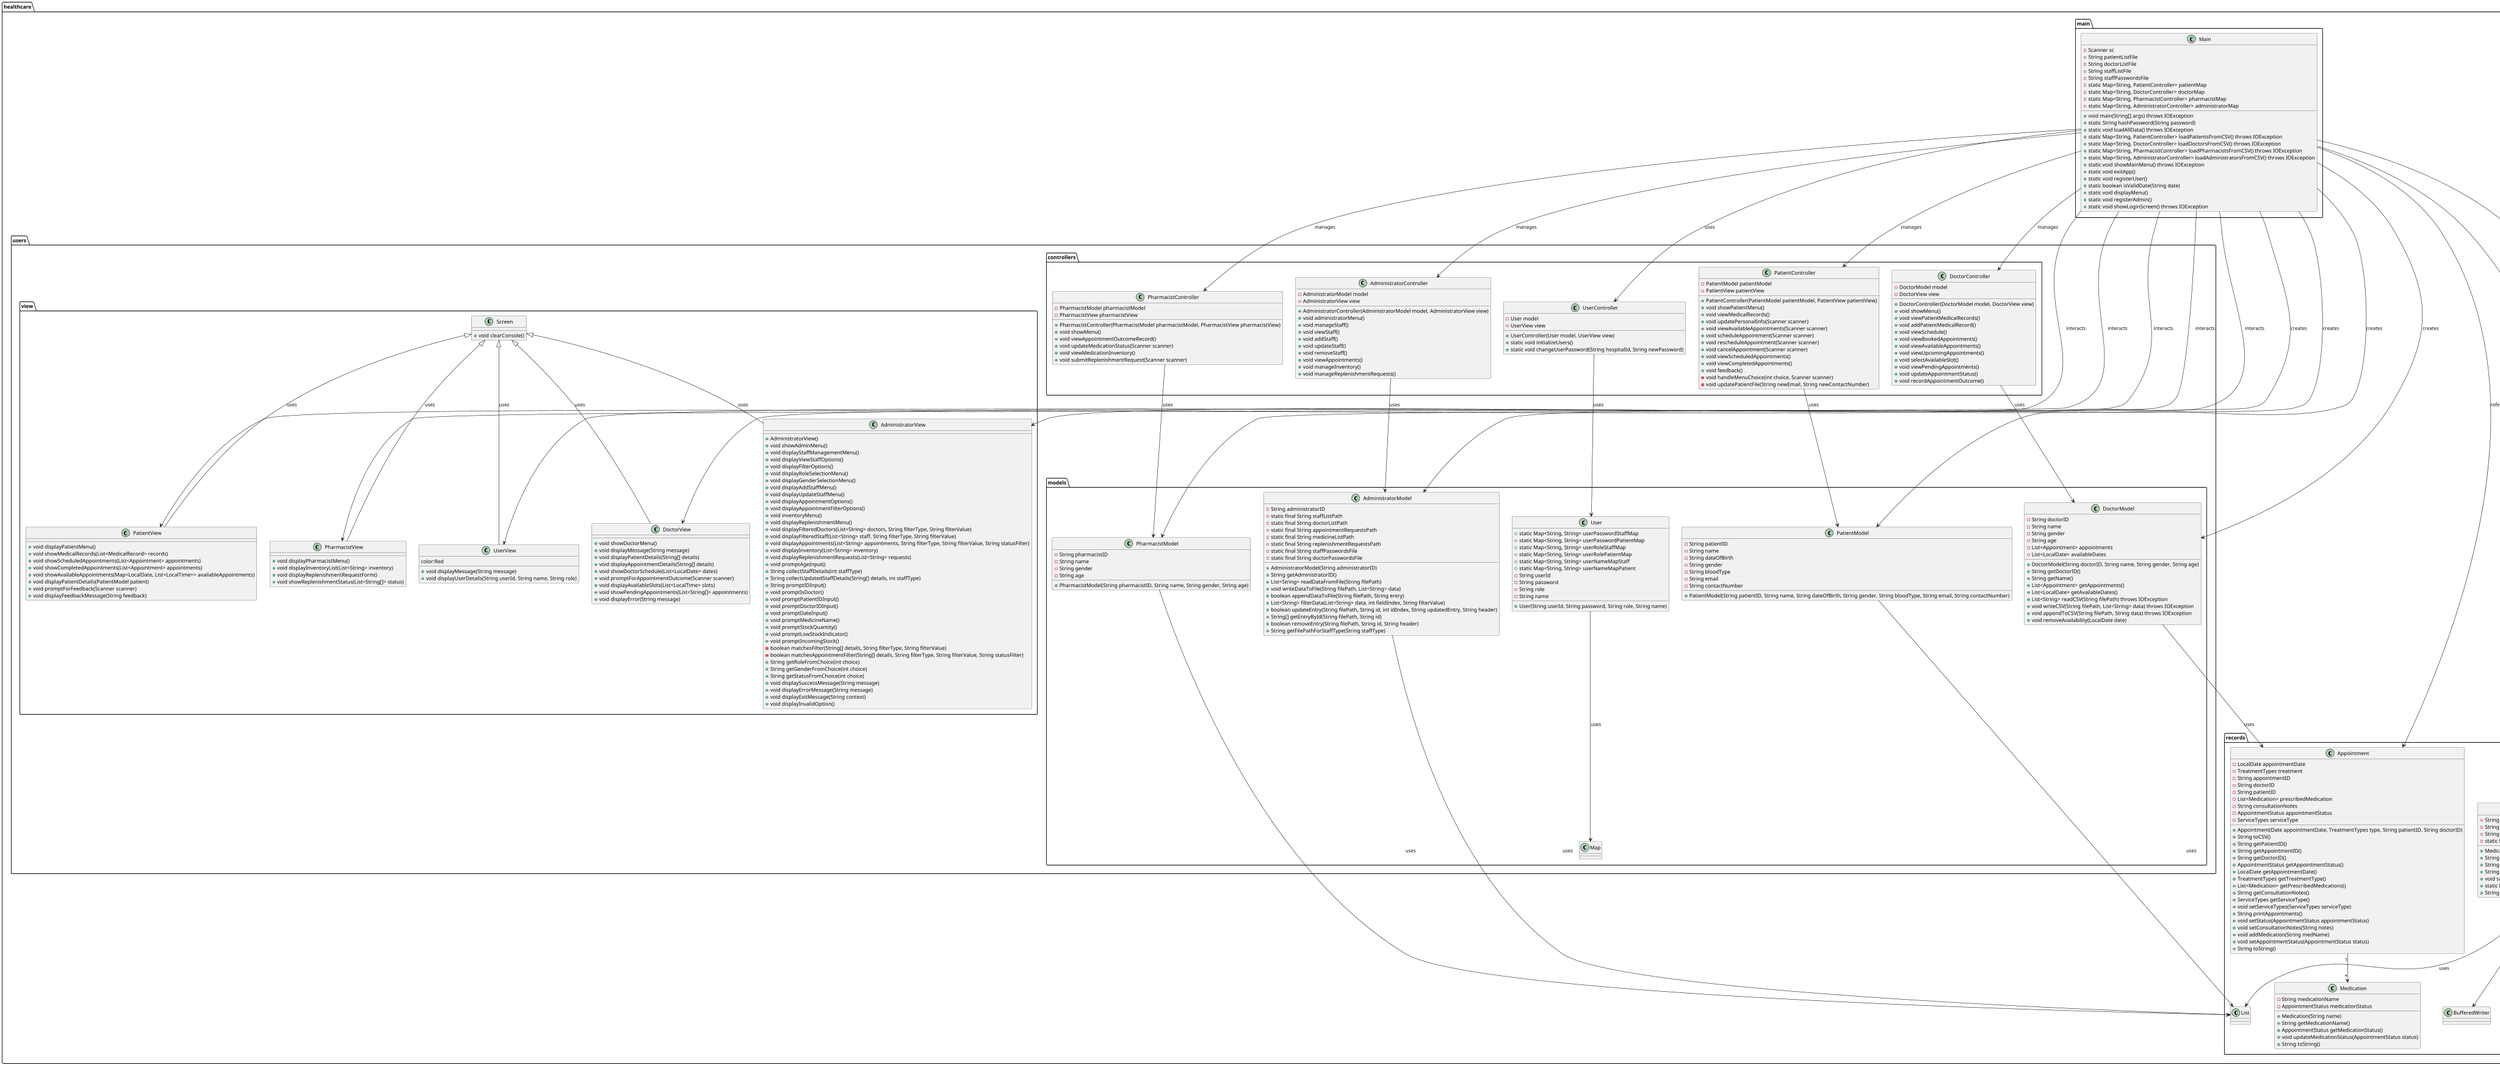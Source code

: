 @startuml
scale 0.6
' Main package
package healthcare.main {
    package healthcare.main {
    class Main {
        + void main(String[] args) throws IOException
        - Scanner sc
        - String patientListFile
        - String doctorListFile
        - String staffListFile
        - String staffPasswordsFile
        - static Map<String, PatientController> patientMap
        - static Map<String, DoctorController> doctorMap
        - static Map<String, PharmacistController> pharmacistMap
        - static Map<String, AdministratorController> administratorMap
        + static String hashPassword(String password)
        + static void loadAllData() throws IOException
        + static Map<String, PatientController> loadPatientsFromCSV() throws IOException
        + static Map<String, DoctorController> loadDoctorsFromCSV() throws IOException
        + static Map<String, PharmacistController> loadPharmacistsFromCSV() throws IOException
        + static Map<String, AdministratorController> loadAdministratorsFromCSV() throws IOException
        + static void showMainMenu() throws IOException
        + static void exitApp()
        + static void registerUser()
        + static boolean isValidDate(String date)
        + static void displayMenu()
        + static void registerAdmin()
        + static void showLoginScreen() throws IOException
    }
}

Main --> healthcare.users.controllers.UserController : uses
Main --> healthcare.users.controllers.PatientController : manages
Main --> healthcare.users.controllers.DoctorController : manages
Main --> healthcare.users.controllers.PharmacistController : manages
Main --> healthcare.users.controllers.AdministratorController : manages

Main --> healthcare.users.models.PatientModel : creates
Main --> healthcare.users.models.DoctorModel : creates
Main --> healthcare.users.models.PharmacistModel : creates
Main --> healthcare.users.models.AdministratorModel : creates

Main --> healthcare.users.view.UserView : interacts
Main --> healthcare.users.view.PatientView : interacts
Main --> healthcare.users.view.DoctorView : interacts
Main --> healthcare.users.view.PharmacistView : interacts
Main --> healthcare.users.view.AdministratorView : interacts

Main --> healthcare.records.Appointment : references
Main --> healthcare.records.MedicalRecord : references
Main --> healthcare.records.Feedback : references
}

' Records package
package healthcare.records {
    class Appointment {
        - LocalDate appointmentDate
        - TreatmentTypes treatment
        - String appointmentID
        - String doctorID
        - String patientID
        - List<Medication> prescribedMedication
        - String consultationNotes
        - AppointmentStatus appointmentStatus
        - ServiceTypes serviceType
        + Appointment(Date appointmentDate, TreatmentTypes type, String patientID, String doctorID)
        + String toCSV()
        + String getPatientID()
        + String getAppointmentID()
        + String getDoctorID()
        + AppointmentStatus getAppointmentStatus()
        + LocalDate getAppointmentDate()
        + TreatmentTypes getTreatmentType()
        + List<Medication> getPrescribedMedications()
        + String getConsultationNotes()
        + ServiceTypes getServiceType()
        + void setServiceTypes(ServiceTypes serviceType)
        + String printAppointments()
        + void setStatus(AppointmentStatus appointmentStatus)
        + void setConsultationNotes(String notes)
        + void addMedication(String medName)
        + void setAppointmentStatus(AppointmentStatus status)
        + String toString()
    }

    class Medication {
        - String medicationName
        - AppointmentStatus medicationStatus
        + Medication(String name)
        + String getMedicationName()
        + AppointmentStatus getMedicationStatus()
        + void updateMedicationStatus(AppointmentStatus status)
        + String toString()
    }

    enum AppointmentStatus {
        PENDING
        APPROVED
        REJECTED
        COMPLETED
    }

    enum TreatmentTypes {
        DENTAL
        MEDICAL
        SURGICAL
        CONSULTATION
    }

    enum ServiceTypes {
        CONSULTATION
        XRAY
        BLOOD_TEST
        SURGERY
        OTHERS
    }

    class MedicalRecord {
        - String diagnosis
        - String treatment
        - String appointmentOutcome
        - static final String RECORD_FILE
        + MedicalRecord(String diagnosis, String treatment, String appointmentOutcome)
        + String getDiagnosis()
        + String getTreatment()
        + String getAppointmentOutcome()
        + void saveRecordToCSV(int patientID)
        + static List<MedicalRecord> loadRecordsByPatientID(int patientID)
        + String toString()
    }

    class Feedback {
        - String patientName
        - String feedbackMessage
        - int rating
        + Feedback(String patientName, String feedbackMessage, int rating)
        + void writeFeedbackToCSV()
        + static void collectFeedback(Scanner scanner)
    }
    
    Appointment "1" --> "*" Medication
    MedicalRecord --> BufferedWriter : uses
    MedicalRecord --> FileWriter : uses
    MedicalRecord --> BufferedReader : uses
    MedicalRecord --> FileReader : uses
    MedicalRecord --> List : uses
    MedicalRecord --> ArrayList : uses
    Feedback --> Scanner : uses
    Feedback --> PrintWriter : uses
    Feedback --> FileWriter : uses
}

' Models package
package healthcare.users.models {
    class AdministratorModel {
        - String administratorID
        - static final String staffListPath
        - static final String doctorListPath
        - static final String appointmentRequestsPath
        - static final String medicineListPath
        - static final String replenishmentRequestsPath
        - static final String staffPasswordsFile
        - static final String doctorPasswordsFile
        + AdministratorModel(String administratorID)
        + String getAdministratorID()
        + List<String> readDataFromFile(String filePath)
        + void writeDataToFile(String filePath, List<String> data)
        + boolean appendDataToFile(String filePath, String entry)
        + List<String> filterData(List<String> data, int fieldIndex, String filterValue)
        + boolean updateEntry(String filePath, String id, int idIndex, String updatedEntry, String header)
        + String[] getEntryById(String filePath, String id)
        + boolean removeEntry(String filePath, String id, String header)
        + String getFilePathForStaffType(String staffType)
    }

    class DoctorModel {
        - String doctorID
        - String name
        - String gender
        - String age
        - List<Appointment> appointments
        - List<LocalDate> availableDates
        + DoctorModel(String doctorID, String name, String gender, String age)
        + String getDoctorID()
        + String getName()
        + List<Appointment> getAppointments()
        + List<LocalDate> getAvailableDates()
        + List<String> readCSV(String filePath) throws IOException
        + void writeCSV(String filePath, List<String> data) throws IOException
        + void appendToCSV(String filePath, String data) throws IOException
        + void removeAvailability(LocalDate date)
    }

    class PatientModel {
        - String patientID
        - String name
        - String dateOfBirth
        - String gender
        - String bloodType
        - String email
        - String contactNumber
        + PatientModel(String patientID, String name, String dateOfBirth, String gender, String bloodType, String email, String contactNumber)
    }

    class PharmacistModel {
        - String pharmacistID
        - String name
        - String gender
        - String age
        + PharmacistModel(String pharmacistID, String name, String gender, String age)
    }

    class User {
        + static Map<String, String> userPasswordStaffMap
        + static Map<String, String> userPasswordPatientMap
        + static Map<String, String> userRoleStaffMap
        + static Map<String, String> userRolePatientMap
        + static Map<String, String> userNameMapStaff
        + static Map<String, String> userNameMapPatient
        - String userId
        - String password
        - String role
        - String name
        + User(String userId, String password, String role, String name)
    }

    AdministratorModel --> List : uses
    DoctorModel --> Appointment : uses
    PatientModel --> List : uses
    PharmacistModel --> List : uses
    User --> Map : uses
}

' Controllers package
package healthcare.users.controllers {
    class AdministratorController {
        - AdministratorModel model
        - AdministratorView view
        + AdministratorController(AdministratorModel model, AdministratorView view)
        + void administratorMenu()
        + void manageStaff()
        + void viewStaff()
        + void addStaff()
        + void updateStaff()
        + void removeStaff()
        + void viewAppointments()
        + void manageInventory()
        + void manageReplenishmentRequests()
    }

    class DoctorController {
        - DoctorModel model
        - DoctorView view
        + DoctorController(DoctorModel model, DoctorView view)
        + void showMenu()
        + void viewPatientMedicalRecords()
        + void addPatientMedicalRecord()
        + void viewSchedule()
        + void viewBookedAppointments()
        + void viewAvailableAppointments()
        + void viewUpcomingAppointments()
        + void selectAvailableSlot()
        + void viewPendingAppointments()
        + void updateAppointmentStatus()
        + void recordAppointmentOutcome()
    }

    class PatientController {
        - PatientModel patientModel
        - PatientView patientView
        + PatientController(PatientModel patientModel, PatientView patientView)
        + void showPatientMenu()
        + void viewMedicalRecords()
        + void updatePersonalInfo(Scanner scanner)
        + void viewAvailableAppointments(Scanner scanner)
        + void scheduleAppointment(Scanner scanner)
        + void rescheduleAppointment(Scanner scanner)
        + void cancelAppointment(Scanner scanner)
        + void viewScheduledAppointments()
        + void viewCompletedAppointments()
        + void feedback()
        - void handleMenuChoice(int choice, Scanner scanner)
        - void updatePatientFile(String newEmail, String newContactNumber)
    }

    class PharmacistController {
        - PharmacistModel pharmacistModel
        - PharmacistView pharmacistView
        + PharmacistController(PharmacistModel pharmacistModel, PharmacistView pharmacistView)
        + void showMenu()
        + void viewAppointmentOutcomeRecord()
        + void updateMedicationStatus(Scanner scanner)
        + void viewMedicationInventory()
        + void submitReplenishmentRequest(Scanner scanner)
    }

    class UserController {
        - User model
        - UserView view
        + UserController(User model, UserView view)
        + static void initializeUsers()
        + static void changeUserPassword(String hospitalId, String newPassword)
    }

    AdministratorController --> AdministratorModel : uses
    DoctorController --> DoctorModel : uses
    PatientController --> PatientModel : uses
    PharmacistController --> PharmacistModel : uses
    UserController --> User : uses
}

' Views package

package healthcare.users.view {
    class Screen {
        + void clearConsole()
    }

    class AdministratorView {
        + AdministratorView()
        + void showAdminMenu()
        + void displayStaffManagementMenu()
        + void displayViewStaffOptions()
        + void displayFilterOptions()
        + void displayRoleSelectionMenu()
        + void displayGenderSelectionMenu()
        + void displayAddStaffMenu()
        + void displayUpdateStaffMenu()
        + void displayAppointmentOptions()
        + void displayAppointmentFilterOptions()
        + void inventoryMenu()
        + void displayReplenishmentMenu()
        + void displayFilteredDoctors(List<String> doctors, String filterType, String filterValue)
        + void displayFilteredStaff(List<String> staff, String filterType, String filterValue)
        + void displayAppointments(List<String> appointments, String filterType, String filterValue, String statusFilter)
        + void displayInventory(List<String> inventory)
        + void displayReplenishmentRequests(List<String> requests)
        + void promptAgeInput()
        + String collectStaffDetails(int staffType)
        + String collectUpdatedStaffDetails(String[] details, int staffType)
        + String promptIDInput()
        + void promptIsDoctor()
        + void promptPatientIDInput()
        + void promptDoctorIDInput()
        + void promptDateInput()
        + void promptMedicineName()
        + void promptStockQuantity()
        + void promptLowStockIndicator()
        + void promptIncomingStock()
        - boolean matchesFilter(String[] details, String filterType, String filterValue)
        - boolean matchesAppointmentFilter(String[] details, String filterType, String filterValue, String statusFilter)
        + String getRoleFromChoice(int choice)
        + String getGenderFromChoice(int choice)
        + String getStatusFromChoice(int choice)
        + void displaySuccessMessage(String message)
        + void displayErrorMessage(String message)
        + void displayExitMessage(String context)
        + void displayInvalidOption()
    }

    class UserView {
        color:Red
        + void displayMessage(String message)
        + void displayUserDetails(String userId, String name, String role)
    }

    class PharmacistView {
        + void displayPharmacistMenu()
        + void displayInventoryList(List<String> inventory)
        + void displayReplenishmentRequestForm()
        + void showReplenishmentStatus(List<String[]> status)
    }

    class PatientView {
        + void displayPatientMenu()
        + void showMedicalRecords(List<MedicalRecord> records)
        + void showScheduledAppointments(List<Appointment> appointments)
        + void showCompletedAppointments(List<Appointment> appointments)
        + void showAvailableAppointments(Map<LocalDate, List<LocalTime>> availableAppointments)
        + void displayPatientDetails(PatientModel patient)
        + void promptForFeedback(Scanner scanner)
        + void displayFeedbackMessage(String feedback)
    }

    class DoctorView {
        + void showDoctorMenu()
        + void displayMessage(String message)
        + void displayPatientDetails(String[] details)
        + void displayAppointmentDetails(String[] details)
        + void showDoctorSchedule(List<LocalDate> dates)
        + void promptForAppointmentOutcome(Scanner scanner)
        + void displayAvailableSlots(List<LocalTime> slots)
        + void showPendingAppointments(List<String[]> appointments)
        + void displayError(String message)
    }
}

Screen <|-- AdministratorView : uses
Screen <|-- UserView : uses
Screen <|-- PharmacistView : uses
Screen <|-- PatientView : uses
Screen <|-- DoctorView : uses

@enduml
